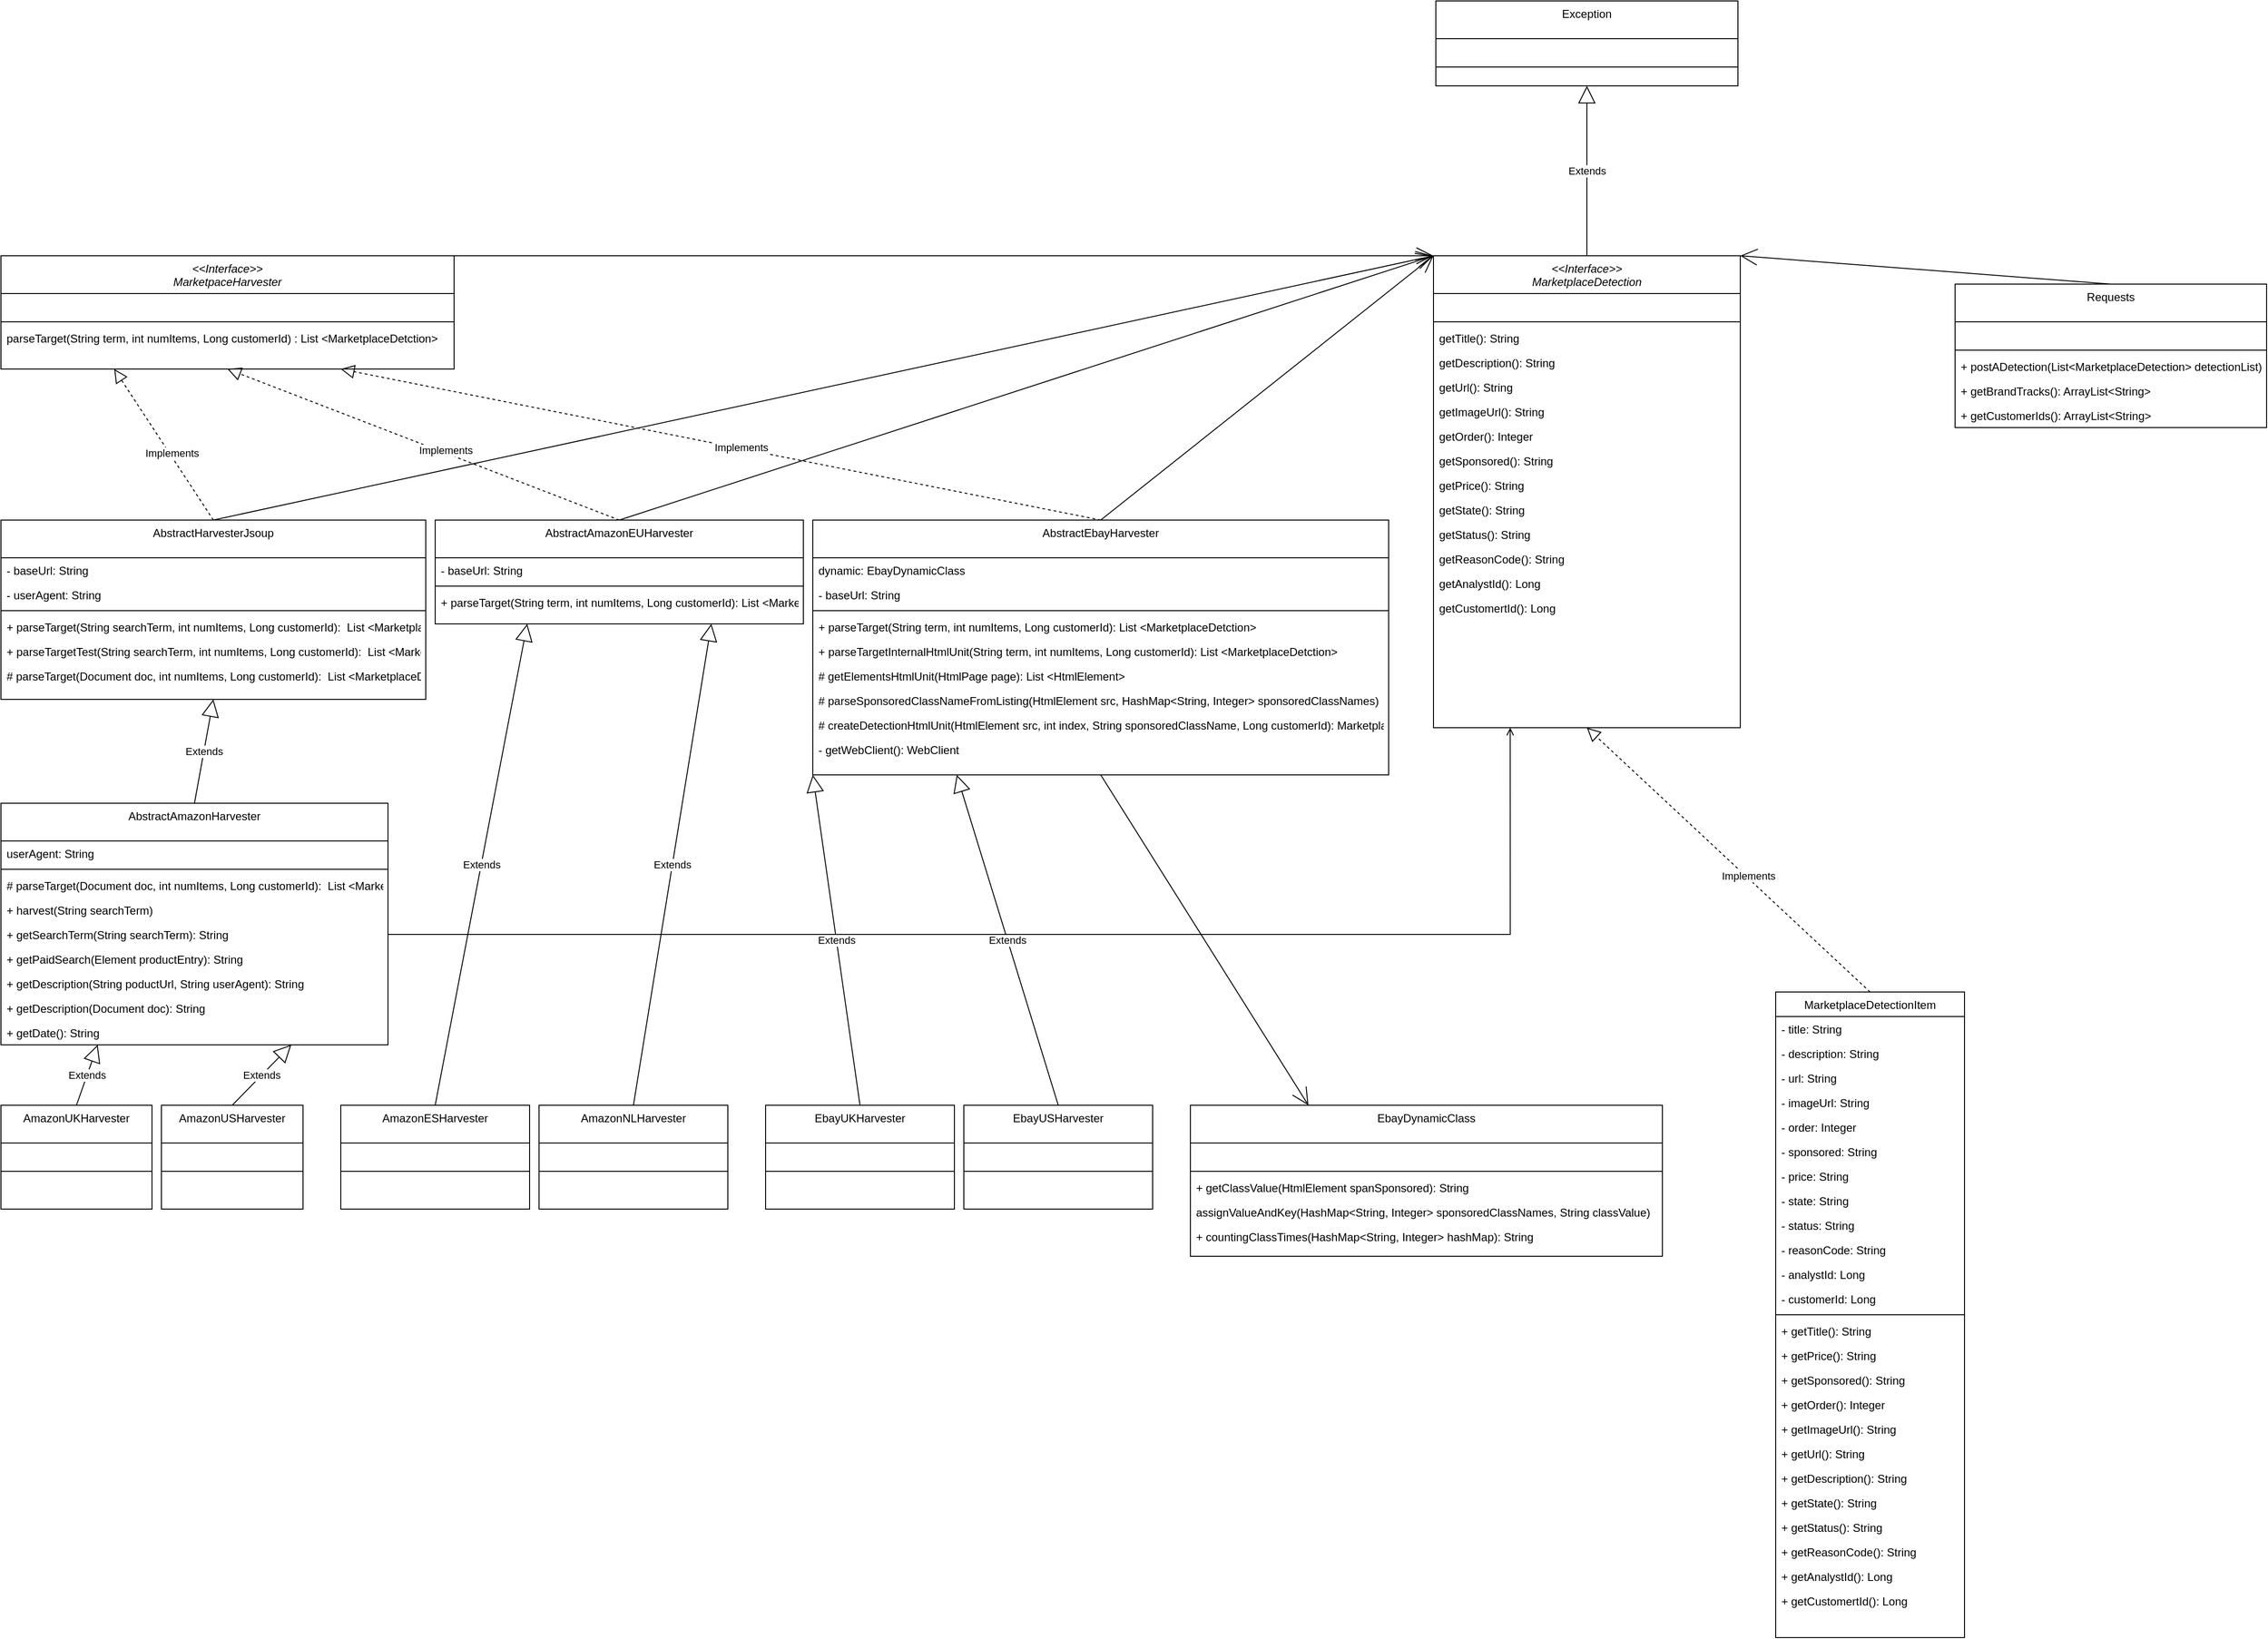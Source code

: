 <mxfile version="20.5.3" type="embed"><diagram id="C5RBs43oDa-KdzZeNtuy" name="Page-1"><mxGraphModel dx="897" dy="1666" grid="1" gridSize="10" guides="1" tooltips="1" connect="1" arrows="1" fold="1" page="1" pageScale="1" pageWidth="827" pageHeight="1169" math="0" shadow="0"><root><mxCell id="WIyWlLk6GJQsqaUBKTNV-0"/><mxCell id="WIyWlLk6GJQsqaUBKTNV-1" parent="WIyWlLk6GJQsqaUBKTNV-0"/><mxCell id="zkfFHV4jXpPFQw0GAbJ--0" value="&lt;&lt;Interface&gt;&gt; &#10;MarketpaceHarvester" style="swimlane;fontStyle=2;align=center;verticalAlign=top;childLayout=stackLayout;horizontal=1;startSize=40;horizontalStack=0;resizeParent=1;resizeLast=0;collapsible=1;marginBottom=0;rounded=0;shadow=0;strokeWidth=1;" parent="WIyWlLk6GJQsqaUBKTNV-1" vertex="1"><mxGeometry x="40" y="40" width="480" height="120" as="geometry"><mxRectangle x="230" y="140" width="160" height="26" as="alternateBounds"/></mxGeometry></mxCell><mxCell id="zkfFHV4jXpPFQw0GAbJ--3" value=" " style="text;align=left;verticalAlign=top;spacingLeft=4;spacingRight=4;overflow=hidden;rotatable=0;points=[[0,0.5],[1,0.5]];portConstraint=eastwest;rounded=0;shadow=0;html=0;" parent="zkfFHV4jXpPFQw0GAbJ--0" vertex="1"><mxGeometry y="40" width="480" height="26" as="geometry"/></mxCell><mxCell id="zkfFHV4jXpPFQw0GAbJ--4" value="" style="line;html=1;strokeWidth=1;align=left;verticalAlign=middle;spacingTop=-1;spacingLeft=3;spacingRight=3;rotatable=0;labelPosition=right;points=[];portConstraint=eastwest;" parent="zkfFHV4jXpPFQw0GAbJ--0" vertex="1"><mxGeometry y="66" width="480" height="8" as="geometry"/></mxCell><mxCell id="zkfFHV4jXpPFQw0GAbJ--5" value="parseTarget(String term, int numItems, Long customerId) : List &lt;MarketplaceDetction&gt;" style="text;align=left;verticalAlign=top;spacingLeft=4;spacingRight=4;overflow=hidden;rotatable=0;points=[[0,0.5],[1,0.5]];portConstraint=eastwest;" parent="zkfFHV4jXpPFQw0GAbJ--0" vertex="1"><mxGeometry y="74" width="480" height="26" as="geometry"/></mxCell><mxCell id="zkfFHV4jXpPFQw0GAbJ--6" value="AbstractAmazonHarvester" style="swimlane;fontStyle=0;align=center;verticalAlign=top;childLayout=stackLayout;horizontal=1;startSize=40;horizontalStack=0;resizeParent=1;resizeLast=0;collapsible=1;marginBottom=0;rounded=0;shadow=0;strokeWidth=1;" parent="WIyWlLk6GJQsqaUBKTNV-1" vertex="1"><mxGeometry x="40" y="620" width="410" height="256" as="geometry"><mxRectangle x="130" y="380" width="160" height="26" as="alternateBounds"/></mxGeometry></mxCell><mxCell id="zkfFHV4jXpPFQw0GAbJ--7" value="userAgent: String" style="text;align=left;verticalAlign=top;spacingLeft=4;spacingRight=4;overflow=hidden;rotatable=0;points=[[0,0.5],[1,0.5]];portConstraint=eastwest;" parent="zkfFHV4jXpPFQw0GAbJ--6" vertex="1"><mxGeometry y="40" width="410" height="26" as="geometry"/></mxCell><mxCell id="zkfFHV4jXpPFQw0GAbJ--9" value="" style="line;html=1;strokeWidth=1;align=left;verticalAlign=middle;spacingTop=-1;spacingLeft=3;spacingRight=3;rotatable=0;labelPosition=right;points=[];portConstraint=eastwest;" parent="zkfFHV4jXpPFQw0GAbJ--6" vertex="1"><mxGeometry y="66" width="410" height="8" as="geometry"/></mxCell><mxCell id="zkfFHV4jXpPFQw0GAbJ--10" value="# parseTarget(Document doc, int numItems, Long customerId):  List &lt;MarketplaceDetction&gt;" style="text;align=left;verticalAlign=top;spacingLeft=4;spacingRight=4;overflow=hidden;rotatable=0;points=[[0,0.5],[1,0.5]];portConstraint=eastwest;fontStyle=0" parent="zkfFHV4jXpPFQw0GAbJ--6" vertex="1"><mxGeometry y="74" width="410" height="26" as="geometry"/></mxCell><mxCell id="zkfFHV4jXpPFQw0GAbJ--11" value="+ harvest(String searchTerm)" style="text;align=left;verticalAlign=top;spacingLeft=4;spacingRight=4;overflow=hidden;rotatable=0;points=[[0,0.5],[1,0.5]];portConstraint=eastwest;" parent="zkfFHV4jXpPFQw0GAbJ--6" vertex="1"><mxGeometry y="100" width="410" height="26" as="geometry"/></mxCell><mxCell id="KQfQFiuWQVvw3QSnPw0U-102" value="+ getSearchTerm(String searchTerm): String" style="text;align=left;verticalAlign=top;spacingLeft=4;spacingRight=4;overflow=hidden;rotatable=0;points=[[0,0.5],[1,0.5]];portConstraint=eastwest;" parent="zkfFHV4jXpPFQw0GAbJ--6" vertex="1"><mxGeometry y="126" width="410" height="26" as="geometry"/></mxCell><mxCell id="KQfQFiuWQVvw3QSnPw0U-101" value="+ getPaidSearch(Element productEntry): String" style="text;align=left;verticalAlign=top;spacingLeft=4;spacingRight=4;overflow=hidden;rotatable=0;points=[[0,0.5],[1,0.5]];portConstraint=eastwest;" parent="zkfFHV4jXpPFQw0GAbJ--6" vertex="1"><mxGeometry y="152" width="410" height="26" as="geometry"/></mxCell><mxCell id="KQfQFiuWQVvw3QSnPw0U-100" value="+ getDescription(String poductUrl, String userAgent): String" style="text;align=left;verticalAlign=top;spacingLeft=4;spacingRight=4;overflow=hidden;rotatable=0;points=[[0,0.5],[1,0.5]];portConstraint=eastwest;" parent="zkfFHV4jXpPFQw0GAbJ--6" vertex="1"><mxGeometry y="178" width="410" height="26" as="geometry"/></mxCell><mxCell id="KQfQFiuWQVvw3QSnPw0U-104" value="+ getDescription(Document doc): String" style="text;align=left;verticalAlign=top;spacingLeft=4;spacingRight=4;overflow=hidden;rotatable=0;points=[[0,0.5],[1,0.5]];portConstraint=eastwest;" parent="zkfFHV4jXpPFQw0GAbJ--6" vertex="1"><mxGeometry y="204" width="410" height="26" as="geometry"/></mxCell><mxCell id="KQfQFiuWQVvw3QSnPw0U-103" value="+ getDate(): String" style="text;align=left;verticalAlign=top;spacingLeft=4;spacingRight=4;overflow=hidden;rotatable=0;points=[[0,0.5],[1,0.5]];portConstraint=eastwest;" parent="zkfFHV4jXpPFQw0GAbJ--6" vertex="1"><mxGeometry y="230" width="410" height="26" as="geometry"/></mxCell><mxCell id="zkfFHV4jXpPFQw0GAbJ--13" value="MarketplaceDetectionItem" style="swimlane;fontStyle=0;align=center;verticalAlign=top;childLayout=stackLayout;horizontal=1;startSize=26;horizontalStack=0;resizeParent=1;resizeLast=0;collapsible=1;marginBottom=0;rounded=0;shadow=0;strokeWidth=1;" parent="WIyWlLk6GJQsqaUBKTNV-1" vertex="1"><mxGeometry x="1920" y="820" width="200" height="684" as="geometry"><mxRectangle x="340" y="380" width="170" height="26" as="alternateBounds"/></mxGeometry></mxCell><mxCell id="zkfFHV4jXpPFQw0GAbJ--14" value="- title: String" style="text;align=left;verticalAlign=top;spacingLeft=4;spacingRight=4;overflow=hidden;rotatable=0;points=[[0,0.5],[1,0.5]];portConstraint=eastwest;" parent="zkfFHV4jXpPFQw0GAbJ--13" vertex="1"><mxGeometry y="26" width="200" height="26" as="geometry"/></mxCell><mxCell id="KQfQFiuWQVvw3QSnPw0U-111" value="- description: String" style="text;align=left;verticalAlign=top;spacingLeft=4;spacingRight=4;overflow=hidden;rotatable=0;points=[[0,0.5],[1,0.5]];portConstraint=eastwest;" parent="zkfFHV4jXpPFQw0GAbJ--13" vertex="1"><mxGeometry y="52" width="200" height="26" as="geometry"/></mxCell><mxCell id="KQfQFiuWQVvw3QSnPw0U-112" value="- url: String" style="text;align=left;verticalAlign=top;spacingLeft=4;spacingRight=4;overflow=hidden;rotatable=0;points=[[0,0.5],[1,0.5]];portConstraint=eastwest;" parent="zkfFHV4jXpPFQw0GAbJ--13" vertex="1"><mxGeometry y="78" width="200" height="26" as="geometry"/></mxCell><mxCell id="KQfQFiuWQVvw3QSnPw0U-110" value="- imageUrl: String" style="text;align=left;verticalAlign=top;spacingLeft=4;spacingRight=4;overflow=hidden;rotatable=0;points=[[0,0.5],[1,0.5]];portConstraint=eastwest;" parent="zkfFHV4jXpPFQw0GAbJ--13" vertex="1"><mxGeometry y="104" width="200" height="26" as="geometry"/></mxCell><mxCell id="KQfQFiuWQVvw3QSnPw0U-113" value="- order: Integer" style="text;align=left;verticalAlign=top;spacingLeft=4;spacingRight=4;overflow=hidden;rotatable=0;points=[[0,0.5],[1,0.5]];portConstraint=eastwest;" parent="zkfFHV4jXpPFQw0GAbJ--13" vertex="1"><mxGeometry y="130" width="200" height="26" as="geometry"/></mxCell><mxCell id="KQfQFiuWQVvw3QSnPw0U-109" value="- sponsored: String" style="text;align=left;verticalAlign=top;spacingLeft=4;spacingRight=4;overflow=hidden;rotatable=0;points=[[0,0.5],[1,0.5]];portConstraint=eastwest;" parent="zkfFHV4jXpPFQw0GAbJ--13" vertex="1"><mxGeometry y="156" width="200" height="26" as="geometry"/></mxCell><mxCell id="KQfQFiuWQVvw3QSnPw0U-114" value="- price: String" style="text;align=left;verticalAlign=top;spacingLeft=4;spacingRight=4;overflow=hidden;rotatable=0;points=[[0,0.5],[1,0.5]];portConstraint=eastwest;" parent="zkfFHV4jXpPFQw0GAbJ--13" vertex="1"><mxGeometry y="182" width="200" height="26" as="geometry"/></mxCell><mxCell id="KQfQFiuWQVvw3QSnPw0U-137" value="- state: String" style="text;align=left;verticalAlign=top;spacingLeft=4;spacingRight=4;overflow=hidden;rotatable=0;points=[[0,0.5],[1,0.5]];portConstraint=eastwest;" parent="zkfFHV4jXpPFQw0GAbJ--13" vertex="1"><mxGeometry y="208" width="200" height="26" as="geometry"/></mxCell><mxCell id="KQfQFiuWQVvw3QSnPw0U-138" value="- status: String" style="text;align=left;verticalAlign=top;spacingLeft=4;spacingRight=4;overflow=hidden;rotatable=0;points=[[0,0.5],[1,0.5]];portConstraint=eastwest;" parent="zkfFHV4jXpPFQw0GAbJ--13" vertex="1"><mxGeometry y="234" width="200" height="26" as="geometry"/></mxCell><mxCell id="KQfQFiuWQVvw3QSnPw0U-139" value="- reasonCode: String" style="text;align=left;verticalAlign=top;spacingLeft=4;spacingRight=4;overflow=hidden;rotatable=0;points=[[0,0.5],[1,0.5]];portConstraint=eastwest;" parent="zkfFHV4jXpPFQw0GAbJ--13" vertex="1"><mxGeometry y="260" width="200" height="26" as="geometry"/></mxCell><mxCell id="KQfQFiuWQVvw3QSnPw0U-140" value="- analystId: Long" style="text;align=left;verticalAlign=top;spacingLeft=4;spacingRight=4;overflow=hidden;rotatable=0;points=[[0,0.5],[1,0.5]];portConstraint=eastwest;" parent="zkfFHV4jXpPFQw0GAbJ--13" vertex="1"><mxGeometry y="286" width="200" height="26" as="geometry"/></mxCell><mxCell id="1F-tgHn_0D5CHnwT6YAT-8" value="- customerId: Long" style="text;align=left;verticalAlign=top;spacingLeft=4;spacingRight=4;overflow=hidden;rotatable=0;points=[[0,0.5],[1,0.5]];portConstraint=eastwest;" parent="zkfFHV4jXpPFQw0GAbJ--13" vertex="1"><mxGeometry y="312" width="200" height="26" as="geometry"/></mxCell><mxCell id="zkfFHV4jXpPFQw0GAbJ--15" value="" style="line;html=1;strokeWidth=1;align=left;verticalAlign=middle;spacingTop=-1;spacingLeft=3;spacingRight=3;rotatable=0;labelPosition=right;points=[];portConstraint=eastwest;" parent="zkfFHV4jXpPFQw0GAbJ--13" vertex="1"><mxGeometry y="338" width="200" height="8" as="geometry"/></mxCell><mxCell id="KQfQFiuWQVvw3QSnPw0U-115" value="+ getTitle(): String" style="text;align=left;verticalAlign=top;spacingLeft=4;spacingRight=4;overflow=hidden;rotatable=0;points=[[0,0.5],[1,0.5]];portConstraint=eastwest;" parent="zkfFHV4jXpPFQw0GAbJ--13" vertex="1"><mxGeometry y="346" width="200" height="26" as="geometry"/></mxCell><mxCell id="KQfQFiuWQVvw3QSnPw0U-121" value="+ getPrice(): String" style="text;align=left;verticalAlign=top;spacingLeft=4;spacingRight=4;overflow=hidden;rotatable=0;points=[[0,0.5],[1,0.5]];portConstraint=eastwest;" parent="zkfFHV4jXpPFQw0GAbJ--13" vertex="1"><mxGeometry y="372" width="200" height="26" as="geometry"/></mxCell><mxCell id="KQfQFiuWQVvw3QSnPw0U-120" value="+ getSponsored(): String" style="text;align=left;verticalAlign=top;spacingLeft=4;spacingRight=4;overflow=hidden;rotatable=0;points=[[0,0.5],[1,0.5]];portConstraint=eastwest;" parent="zkfFHV4jXpPFQw0GAbJ--13" vertex="1"><mxGeometry y="398" width="200" height="26" as="geometry"/></mxCell><mxCell id="KQfQFiuWQVvw3QSnPw0U-119" value="+ getOrder(): Integer" style="text;align=left;verticalAlign=top;spacingLeft=4;spacingRight=4;overflow=hidden;rotatable=0;points=[[0,0.5],[1,0.5]];portConstraint=eastwest;" parent="zkfFHV4jXpPFQw0GAbJ--13" vertex="1"><mxGeometry y="424" width="200" height="26" as="geometry"/></mxCell><mxCell id="KQfQFiuWQVvw3QSnPw0U-118" value="+ getImageUrl(): String" style="text;align=left;verticalAlign=top;spacingLeft=4;spacingRight=4;overflow=hidden;rotatable=0;points=[[0,0.5],[1,0.5]];portConstraint=eastwest;" parent="zkfFHV4jXpPFQw0GAbJ--13" vertex="1"><mxGeometry y="450" width="200" height="26" as="geometry"/></mxCell><mxCell id="KQfQFiuWQVvw3QSnPw0U-117" value="+ getUrl(): String" style="text;align=left;verticalAlign=top;spacingLeft=4;spacingRight=4;overflow=hidden;rotatable=0;points=[[0,0.5],[1,0.5]];portConstraint=eastwest;" parent="zkfFHV4jXpPFQw0GAbJ--13" vertex="1"><mxGeometry y="476" width="200" height="26" as="geometry"/></mxCell><mxCell id="KQfQFiuWQVvw3QSnPw0U-141" value="+ getDescription(): String" style="text;align=left;verticalAlign=top;spacingLeft=4;spacingRight=4;overflow=hidden;rotatable=0;points=[[0,0.5],[1,0.5]];portConstraint=eastwest;" parent="zkfFHV4jXpPFQw0GAbJ--13" vertex="1"><mxGeometry y="502" width="200" height="26" as="geometry"/></mxCell><mxCell id="KQfQFiuWQVvw3QSnPw0U-143" value="+ getState(): String" style="text;align=left;verticalAlign=top;spacingLeft=4;spacingRight=4;overflow=hidden;rotatable=0;points=[[0,0.5],[1,0.5]];portConstraint=eastwest;" parent="zkfFHV4jXpPFQw0GAbJ--13" vertex="1"><mxGeometry y="528" width="200" height="26" as="geometry"/></mxCell><mxCell id="KQfQFiuWQVvw3QSnPw0U-142" value="+ getStatus(): String" style="text;align=left;verticalAlign=top;spacingLeft=4;spacingRight=4;overflow=hidden;rotatable=0;points=[[0,0.5],[1,0.5]];portConstraint=eastwest;" parent="zkfFHV4jXpPFQw0GAbJ--13" vertex="1"><mxGeometry y="554" width="200" height="26" as="geometry"/></mxCell><mxCell id="KQfQFiuWQVvw3QSnPw0U-144" value="+ getReasonCode(): String" style="text;align=left;verticalAlign=top;spacingLeft=4;spacingRight=4;overflow=hidden;rotatable=0;points=[[0,0.5],[1,0.5]];portConstraint=eastwest;" parent="zkfFHV4jXpPFQw0GAbJ--13" vertex="1"><mxGeometry y="580" width="200" height="26" as="geometry"/></mxCell><mxCell id="KQfQFiuWQVvw3QSnPw0U-116" value="+ getAnalystId(): Long" style="text;align=left;verticalAlign=top;spacingLeft=4;spacingRight=4;overflow=hidden;rotatable=0;points=[[0,0.5],[1,0.5]];portConstraint=eastwest;" parent="zkfFHV4jXpPFQw0GAbJ--13" vertex="1"><mxGeometry y="606" width="200" height="26" as="geometry"/></mxCell><mxCell id="1F-tgHn_0D5CHnwT6YAT-10" value="+ getCustomertId(): Long" style="text;align=left;verticalAlign=top;spacingLeft=4;spacingRight=4;overflow=hidden;rotatable=0;points=[[0,0.5],[1,0.5]];portConstraint=eastwest;" parent="zkfFHV4jXpPFQw0GAbJ--13" vertex="1"><mxGeometry y="632" width="200" height="26" as="geometry"/></mxCell><mxCell id="KQfQFiuWQVvw3QSnPw0U-7" value="&lt;&lt;Interface&gt;&gt; &#10;MarketplaceDetection" style="swimlane;fontStyle=2;align=center;verticalAlign=top;childLayout=stackLayout;horizontal=1;startSize=40;horizontalStack=0;resizeParent=1;resizeLast=0;collapsible=1;marginBottom=0;rounded=0;shadow=0;strokeWidth=1;" parent="WIyWlLk6GJQsqaUBKTNV-1" vertex="1"><mxGeometry x="1557.5" y="40" width="325" height="500" as="geometry"><mxRectangle x="230" y="140" width="160" height="26" as="alternateBounds"/></mxGeometry></mxCell><mxCell id="KQfQFiuWQVvw3QSnPw0U-10" value=" " style="text;align=left;verticalAlign=top;spacingLeft=4;spacingRight=4;overflow=hidden;rotatable=0;points=[[0,0.5],[1,0.5]];portConstraint=eastwest;rounded=0;shadow=0;html=0;" parent="KQfQFiuWQVvw3QSnPw0U-7" vertex="1"><mxGeometry y="40" width="325" height="26" as="geometry"/></mxCell><mxCell id="KQfQFiuWQVvw3QSnPw0U-11" value="" style="line;html=1;strokeWidth=1;align=left;verticalAlign=middle;spacingTop=-1;spacingLeft=3;spacingRight=3;rotatable=0;labelPosition=right;points=[];portConstraint=eastwest;" parent="KQfQFiuWQVvw3QSnPw0U-7" vertex="1"><mxGeometry y="66" width="325" height="8" as="geometry"/></mxCell><mxCell id="KQfQFiuWQVvw3QSnPw0U-12" value="getTitle(): String" style="text;align=left;verticalAlign=top;spacingLeft=4;spacingRight=4;overflow=hidden;rotatable=0;points=[[0,0.5],[1,0.5]];portConstraint=eastwest;" parent="KQfQFiuWQVvw3QSnPw0U-7" vertex="1"><mxGeometry y="74" width="325" height="26" as="geometry"/></mxCell><mxCell id="KQfQFiuWQVvw3QSnPw0U-97" value="getDescription(): String" style="text;align=left;verticalAlign=top;spacingLeft=4;spacingRight=4;overflow=hidden;rotatable=0;points=[[0,0.5],[1,0.5]];portConstraint=eastwest;" parent="KQfQFiuWQVvw3QSnPw0U-7" vertex="1"><mxGeometry y="100" width="325" height="26" as="geometry"/></mxCell><mxCell id="KQfQFiuWQVvw3QSnPw0U-96" value="getUrl(): String" style="text;align=left;verticalAlign=top;spacingLeft=4;spacingRight=4;overflow=hidden;rotatable=0;points=[[0,0.5],[1,0.5]];portConstraint=eastwest;" parent="KQfQFiuWQVvw3QSnPw0U-7" vertex="1"><mxGeometry y="126" width="325" height="26" as="geometry"/></mxCell><mxCell id="KQfQFiuWQVvw3QSnPw0U-95" value="getImageUrl(): String" style="text;align=left;verticalAlign=top;spacingLeft=4;spacingRight=4;overflow=hidden;rotatable=0;points=[[0,0.5],[1,0.5]];portConstraint=eastwest;" parent="KQfQFiuWQVvw3QSnPw0U-7" vertex="1"><mxGeometry y="152" width="325" height="26" as="geometry"/></mxCell><mxCell id="KQfQFiuWQVvw3QSnPw0U-94" value="getOrder(): Integer" style="text;align=left;verticalAlign=top;spacingLeft=4;spacingRight=4;overflow=hidden;rotatable=0;points=[[0,0.5],[1,0.5]];portConstraint=eastwest;" parent="KQfQFiuWQVvw3QSnPw0U-7" vertex="1"><mxGeometry y="178" width="325" height="26" as="geometry"/></mxCell><mxCell id="KQfQFiuWQVvw3QSnPw0U-93" value="getSponsored(): String" style="text;align=left;verticalAlign=top;spacingLeft=4;spacingRight=4;overflow=hidden;rotatable=0;points=[[0,0.5],[1,0.5]];portConstraint=eastwest;" parent="KQfQFiuWQVvw3QSnPw0U-7" vertex="1"><mxGeometry y="204" width="325" height="26" as="geometry"/></mxCell><mxCell id="KQfQFiuWQVvw3QSnPw0U-92" value="getPrice(): String" style="text;align=left;verticalAlign=top;spacingLeft=4;spacingRight=4;overflow=hidden;rotatable=0;points=[[0,0.5],[1,0.5]];portConstraint=eastwest;" parent="KQfQFiuWQVvw3QSnPw0U-7" vertex="1"><mxGeometry y="230" width="325" height="26" as="geometry"/></mxCell><mxCell id="KQfQFiuWQVvw3QSnPw0U-131" value="getState(): String" style="text;align=left;verticalAlign=top;spacingLeft=4;spacingRight=4;overflow=hidden;rotatable=0;points=[[0,0.5],[1,0.5]];portConstraint=eastwest;" parent="KQfQFiuWQVvw3QSnPw0U-7" vertex="1"><mxGeometry y="256" width="325" height="26" as="geometry"/></mxCell><mxCell id="KQfQFiuWQVvw3QSnPw0U-133" value="getStatus(): String" style="text;align=left;verticalAlign=top;spacingLeft=4;spacingRight=4;overflow=hidden;rotatable=0;points=[[0,0.5],[1,0.5]];portConstraint=eastwest;" parent="KQfQFiuWQVvw3QSnPw0U-7" vertex="1"><mxGeometry y="282" width="325" height="26" as="geometry"/></mxCell><mxCell id="KQfQFiuWQVvw3QSnPw0U-134" value="getReasonCode(): String" style="text;align=left;verticalAlign=top;spacingLeft=4;spacingRight=4;overflow=hidden;rotatable=0;points=[[0,0.5],[1,0.5]];portConstraint=eastwest;" parent="KQfQFiuWQVvw3QSnPw0U-7" vertex="1"><mxGeometry y="308" width="325" height="26" as="geometry"/></mxCell><mxCell id="KQfQFiuWQVvw3QSnPw0U-135" value="getAnalystId(): Long" style="text;align=left;verticalAlign=top;spacingLeft=4;spacingRight=4;overflow=hidden;rotatable=0;points=[[0,0.5],[1,0.5]];portConstraint=eastwest;" parent="KQfQFiuWQVvw3QSnPw0U-7" vertex="1"><mxGeometry y="334" width="325" height="26" as="geometry"/></mxCell><mxCell id="1F-tgHn_0D5CHnwT6YAT-7" value="getCustomertId(): Long" style="text;align=left;verticalAlign=top;spacingLeft=4;spacingRight=4;overflow=hidden;rotatable=0;points=[[0,0.5],[1,0.5]];portConstraint=eastwest;" parent="KQfQFiuWQVvw3QSnPw0U-7" vertex="1"><mxGeometry y="360" width="325" height="26" as="geometry"/></mxCell><mxCell id="KQfQFiuWQVvw3QSnPw0U-13" value="AbstractHarvesterJsoup" style="swimlane;fontStyle=0;align=center;verticalAlign=top;childLayout=stackLayout;horizontal=1;startSize=40;horizontalStack=0;resizeParent=1;resizeLast=0;collapsible=1;marginBottom=0;rounded=0;shadow=0;strokeWidth=1;" parent="WIyWlLk6GJQsqaUBKTNV-1" vertex="1"><mxGeometry x="40" y="320" width="450" height="190" as="geometry"><mxRectangle x="130" y="380" width="160" height="26" as="alternateBounds"/></mxGeometry></mxCell><mxCell id="KQfQFiuWQVvw3QSnPw0U-14" value="- baseUrl: String" style="text;align=left;verticalAlign=top;spacingLeft=4;spacingRight=4;overflow=hidden;rotatable=0;points=[[0,0.5],[1,0.5]];portConstraint=eastwest;" parent="KQfQFiuWQVvw3QSnPw0U-13" vertex="1"><mxGeometry y="40" width="450" height="26" as="geometry"/></mxCell><mxCell id="KQfQFiuWQVvw3QSnPw0U-15" value="- userAgent: String" style="text;align=left;verticalAlign=top;spacingLeft=4;spacingRight=4;overflow=hidden;rotatable=0;points=[[0,0.5],[1,0.5]];portConstraint=eastwest;rounded=0;shadow=0;html=0;" parent="KQfQFiuWQVvw3QSnPw0U-13" vertex="1"><mxGeometry y="66" width="450" height="26" as="geometry"/></mxCell><mxCell id="KQfQFiuWQVvw3QSnPw0U-16" value="" style="line;html=1;strokeWidth=1;align=left;verticalAlign=middle;spacingTop=-1;spacingLeft=3;spacingRight=3;rotatable=0;labelPosition=right;points=[];portConstraint=eastwest;" parent="KQfQFiuWQVvw3QSnPw0U-13" vertex="1"><mxGeometry y="92" width="450" height="8" as="geometry"/></mxCell><mxCell id="KQfQFiuWQVvw3QSnPw0U-17" value="+ parseTarget(String searchTerm, int numItems, Long customerId):  List &lt;MarketplaceDetction&gt;" style="text;align=left;verticalAlign=top;spacingLeft=4;spacingRight=4;overflow=hidden;rotatable=0;points=[[0,0.5],[1,0.5]];portConstraint=eastwest;fontStyle=0" parent="KQfQFiuWQVvw3QSnPw0U-13" vertex="1"><mxGeometry y="100" width="450" height="26" as="geometry"/></mxCell><mxCell id="KQfQFiuWQVvw3QSnPw0U-18" value="+ parseTargetTest(String searchTerm, int numItems, Long customerId):  List &lt;MarketplaceDetction&gt;" style="text;align=left;verticalAlign=top;spacingLeft=4;spacingRight=4;overflow=hidden;rotatable=0;points=[[0,0.5],[1,0.5]];portConstraint=eastwest;" parent="KQfQFiuWQVvw3QSnPw0U-13" vertex="1"><mxGeometry y="126" width="450" height="26" as="geometry"/></mxCell><mxCell id="KQfQFiuWQVvw3QSnPw0U-99" value="# parseTarget(Document doc, int numItems, Long customerId):  List &lt;MarketplaceDetction&gt;" style="text;align=left;verticalAlign=top;spacingLeft=4;spacingRight=4;overflow=hidden;rotatable=0;points=[[0,0.5],[1,0.5]];portConstraint=eastwest;fontStyle=0" parent="KQfQFiuWQVvw3QSnPw0U-13" vertex="1"><mxGeometry y="152" width="450" height="26" as="geometry"/></mxCell><mxCell id="KQfQFiuWQVvw3QSnPw0U-19" value="AbstractAmazonEUHarvester" style="swimlane;fontStyle=0;align=center;verticalAlign=top;childLayout=stackLayout;horizontal=1;startSize=40;horizontalStack=0;resizeParent=1;resizeLast=0;collapsible=1;marginBottom=0;rounded=0;shadow=0;strokeWidth=1;" parent="WIyWlLk6GJQsqaUBKTNV-1" vertex="1"><mxGeometry x="500" y="320" width="390" height="110" as="geometry"><mxRectangle x="130" y="380" width="160" height="26" as="alternateBounds"/></mxGeometry></mxCell><mxCell id="KQfQFiuWQVvw3QSnPw0U-20" value="- baseUrl: String" style="text;align=left;verticalAlign=top;spacingLeft=4;spacingRight=4;overflow=hidden;rotatable=0;points=[[0,0.5],[1,0.5]];portConstraint=eastwest;" parent="KQfQFiuWQVvw3QSnPw0U-19" vertex="1"><mxGeometry y="40" width="390" height="26" as="geometry"/></mxCell><mxCell id="KQfQFiuWQVvw3QSnPw0U-22" value="" style="line;html=1;strokeWidth=1;align=left;verticalAlign=middle;spacingTop=-1;spacingLeft=3;spacingRight=3;rotatable=0;labelPosition=right;points=[];portConstraint=eastwest;" parent="KQfQFiuWQVvw3QSnPw0U-19" vertex="1"><mxGeometry y="66" width="390" height="8" as="geometry"/></mxCell><mxCell id="KQfQFiuWQVvw3QSnPw0U-23" value="+ parseTarget(String term, int numItems, Long customerId):  List &lt;MarketplaceDetction&gt;" style="text;align=left;verticalAlign=top;spacingLeft=4;spacingRight=4;overflow=hidden;rotatable=0;points=[[0,0.5],[1,0.5]];portConstraint=eastwest;fontStyle=0" parent="KQfQFiuWQVvw3QSnPw0U-19" vertex="1"><mxGeometry y="74" width="390" height="26" as="geometry"/></mxCell><mxCell id="KQfQFiuWQVvw3QSnPw0U-25" value="AbstractEbayHarvester" style="swimlane;fontStyle=0;align=center;verticalAlign=top;childLayout=stackLayout;horizontal=1;startSize=40;horizontalStack=0;resizeParent=1;resizeLast=0;collapsible=1;marginBottom=0;rounded=0;shadow=0;strokeWidth=1;" parent="WIyWlLk6GJQsqaUBKTNV-1" vertex="1"><mxGeometry x="900" y="320" width="610" height="270" as="geometry"><mxRectangle x="130" y="380" width="160" height="26" as="alternateBounds"/></mxGeometry></mxCell><mxCell id="KQfQFiuWQVvw3QSnPw0U-26" value="dynamic: EbayDynamicClass" style="text;align=left;verticalAlign=top;spacingLeft=4;spacingRight=4;overflow=hidden;rotatable=0;points=[[0,0.5],[1,0.5]];portConstraint=eastwest;" parent="KQfQFiuWQVvw3QSnPw0U-25" vertex="1"><mxGeometry y="40" width="610" height="26" as="geometry"/></mxCell><mxCell id="KQfQFiuWQVvw3QSnPw0U-27" value="- baseUrl: String" style="text;align=left;verticalAlign=top;spacingLeft=4;spacingRight=4;overflow=hidden;rotatable=0;points=[[0,0.5],[1,0.5]];portConstraint=eastwest;rounded=0;shadow=0;html=0;" parent="KQfQFiuWQVvw3QSnPw0U-25" vertex="1"><mxGeometry y="66" width="610" height="26" as="geometry"/></mxCell><mxCell id="KQfQFiuWQVvw3QSnPw0U-28" value="" style="line;html=1;strokeWidth=1;align=left;verticalAlign=middle;spacingTop=-1;spacingLeft=3;spacingRight=3;rotatable=0;labelPosition=right;points=[];portConstraint=eastwest;" parent="KQfQFiuWQVvw3QSnPw0U-25" vertex="1"><mxGeometry y="92" width="610" height="8" as="geometry"/></mxCell><mxCell id="KQfQFiuWQVvw3QSnPw0U-29" value="+ parseTarget(String term, int numItems, Long customerId):  List &lt;MarketplaceDetction&gt;" style="text;align=left;verticalAlign=top;spacingLeft=4;spacingRight=4;overflow=hidden;rotatable=0;points=[[0,0.5],[1,0.5]];portConstraint=eastwest;fontStyle=0" parent="KQfQFiuWQVvw3QSnPw0U-25" vertex="1"><mxGeometry y="100" width="610" height="26" as="geometry"/></mxCell><mxCell id="KQfQFiuWQVvw3QSnPw0U-30" value="+ parseTargetInternalHtmlUnit(String term, int numItems, Long customerId):  List &lt;MarketplaceDetction&gt;" style="text;align=left;verticalAlign=top;spacingLeft=4;spacingRight=4;overflow=hidden;rotatable=0;points=[[0,0.5],[1,0.5]];portConstraint=eastwest;" parent="KQfQFiuWQVvw3QSnPw0U-25" vertex="1"><mxGeometry y="126" width="610" height="26" as="geometry"/></mxCell><mxCell id="KQfQFiuWQVvw3QSnPw0U-105" value="# getElementsHtmlUnit(HtmlPage page):  List &lt;HtmlElement&gt;" style="text;align=left;verticalAlign=top;spacingLeft=4;spacingRight=4;overflow=hidden;rotatable=0;points=[[0,0.5],[1,0.5]];portConstraint=eastwest;" parent="KQfQFiuWQVvw3QSnPw0U-25" vertex="1"><mxGeometry y="152" width="610" height="26" as="geometry"/></mxCell><mxCell id="KQfQFiuWQVvw3QSnPw0U-106" value="# parseSponsoredClassNameFromListing(HtmlElement src, HashMap&lt;String, Integer&gt; sponsoredClassNames)" style="text;align=left;verticalAlign=top;spacingLeft=4;spacingRight=4;overflow=hidden;rotatable=0;points=[[0,0.5],[1,0.5]];portConstraint=eastwest;" parent="KQfQFiuWQVvw3QSnPw0U-25" vertex="1"><mxGeometry y="178" width="610" height="26" as="geometry"/></mxCell><mxCell id="KQfQFiuWQVvw3QSnPw0U-107" value="# createDetectionHtmlUnit(HtmlElement src, int index, String sponsoredClassName, Long customerId): MarketplaceDetection" style="text;align=left;verticalAlign=top;spacingLeft=4;spacingRight=4;overflow=hidden;rotatable=0;points=[[0,0.5],[1,0.5]];portConstraint=eastwest;" parent="KQfQFiuWQVvw3QSnPw0U-25" vertex="1"><mxGeometry y="204" width="610" height="26" as="geometry"/></mxCell><mxCell id="KQfQFiuWQVvw3QSnPw0U-108" value="- getWebClient(): WebClient" style="text;align=left;verticalAlign=top;spacingLeft=4;spacingRight=4;overflow=hidden;rotatable=0;points=[[0,0.5],[1,0.5]];portConstraint=eastwest;" parent="KQfQFiuWQVvw3QSnPw0U-25" vertex="1"><mxGeometry y="230" width="610" height="26" as="geometry"/></mxCell><mxCell id="KQfQFiuWQVvw3QSnPw0U-31" value="" style="endArrow=block;dashed=1;endFill=0;endSize=12;html=1;rounded=0;exitX=0.5;exitY=0;exitDx=0;exitDy=0;entryX=0.25;entryY=1;entryDx=0;entryDy=0;" parent="WIyWlLk6GJQsqaUBKTNV-1" source="KQfQFiuWQVvw3QSnPw0U-13" target="zkfFHV4jXpPFQw0GAbJ--0" edge="1"><mxGeometry width="160" relative="1" as="geometry"><mxPoint x="80" y="290" as="sourcePoint"/><mxPoint x="180" y="180" as="targetPoint"/></mxGeometry></mxCell><mxCell id="KQfQFiuWQVvw3QSnPw0U-39" value="Implements" style="edgeLabel;html=1;align=center;verticalAlign=middle;resizable=0;points=[];" parent="KQfQFiuWQVvw3QSnPw0U-31" vertex="1" connectable="0"><mxGeometry x="-0.129" y="-2" relative="1" as="geometry"><mxPoint as="offset"/></mxGeometry></mxCell><mxCell id="KQfQFiuWQVvw3QSnPw0U-36" value="" style="endArrow=block;dashed=1;endFill=0;endSize=12;html=1;rounded=0;exitX=0.5;exitY=0;exitDx=0;exitDy=0;entryX=0.5;entryY=1;entryDx=0;entryDy=0;" parent="WIyWlLk6GJQsqaUBKTNV-1" source="KQfQFiuWQVvw3QSnPw0U-19" target="zkfFHV4jXpPFQw0GAbJ--0" edge="1"><mxGeometry width="160" relative="1" as="geometry"><mxPoint x="150" y="330" as="sourcePoint"/><mxPoint x="122.5" y="192" as="targetPoint"/></mxGeometry></mxCell><mxCell id="KQfQFiuWQVvw3QSnPw0U-40" value="Implements" style="edgeLabel;html=1;align=center;verticalAlign=middle;resizable=0;points=[];" parent="KQfQFiuWQVvw3QSnPw0U-36" vertex="1" connectable="0"><mxGeometry x="-0.106" y="-3" relative="1" as="geometry"><mxPoint as="offset"/></mxGeometry></mxCell><mxCell id="KQfQFiuWQVvw3QSnPw0U-37" value="" style="endArrow=block;dashed=1;endFill=0;endSize=12;html=1;rounded=0;exitX=0.5;exitY=0;exitDx=0;exitDy=0;entryX=0.75;entryY=1;entryDx=0;entryDy=0;" parent="WIyWlLk6GJQsqaUBKTNV-1" source="KQfQFiuWQVvw3QSnPw0U-25" target="zkfFHV4jXpPFQw0GAbJ--0" edge="1"><mxGeometry width="160" relative="1" as="geometry"><mxPoint x="555" y="338" as="sourcePoint"/><mxPoint x="380" y="200" as="targetPoint"/></mxGeometry></mxCell><mxCell id="KQfQFiuWQVvw3QSnPw0U-41" value="Implements" style="edgeLabel;html=1;align=center;verticalAlign=middle;resizable=0;points=[];" parent="KQfQFiuWQVvw3QSnPw0U-37" vertex="1" connectable="0"><mxGeometry x="-0.052" y="-1" relative="1" as="geometry"><mxPoint as="offset"/></mxGeometry></mxCell><mxCell id="KQfQFiuWQVvw3QSnPw0U-38" value="Extends" style="endArrow=block;endSize=16;endFill=0;html=1;rounded=0;exitX=0.5;exitY=0;exitDx=0;exitDy=0;entryX=0.5;entryY=1;entryDx=0;entryDy=0;" parent="WIyWlLk6GJQsqaUBKTNV-1" source="zkfFHV4jXpPFQw0GAbJ--6" target="KQfQFiuWQVvw3QSnPw0U-13" edge="1"><mxGeometry width="160" relative="1" as="geometry"><mxPoint x="75" y="610" as="sourcePoint"/><mxPoint x="235" y="610" as="targetPoint"/></mxGeometry></mxCell><mxCell id="KQfQFiuWQVvw3QSnPw0U-42" value="AmazonUKHarvester" style="swimlane;fontStyle=0;align=center;verticalAlign=top;childLayout=stackLayout;horizontal=1;startSize=40;horizontalStack=0;resizeParent=1;resizeLast=0;collapsible=1;marginBottom=0;rounded=0;shadow=0;strokeWidth=1;" parent="WIyWlLk6GJQsqaUBKTNV-1" vertex="1"><mxGeometry x="40" y="940" width="160" height="110" as="geometry"><mxRectangle x="130" y="380" width="160" height="26" as="alternateBounds"/></mxGeometry></mxCell><mxCell id="KQfQFiuWQVvw3QSnPw0U-43" value=" " style="text;align=left;verticalAlign=top;spacingLeft=4;spacingRight=4;overflow=hidden;rotatable=0;points=[[0,0.5],[1,0.5]];portConstraint=eastwest;" parent="KQfQFiuWQVvw3QSnPw0U-42" vertex="1"><mxGeometry y="40" width="160" height="26" as="geometry"/></mxCell><mxCell id="KQfQFiuWQVvw3QSnPw0U-45" value="" style="line;html=1;strokeWidth=1;align=left;verticalAlign=middle;spacingTop=-1;spacingLeft=3;spacingRight=3;rotatable=0;labelPosition=right;points=[];portConstraint=eastwest;" parent="KQfQFiuWQVvw3QSnPw0U-42" vertex="1"><mxGeometry y="66" width="160" height="8" as="geometry"/></mxCell><mxCell id="KQfQFiuWQVvw3QSnPw0U-48" value="AmazonUSHarvester" style="swimlane;fontStyle=0;align=center;verticalAlign=top;childLayout=stackLayout;horizontal=1;startSize=40;horizontalStack=0;resizeParent=1;resizeLast=0;collapsible=1;marginBottom=0;rounded=0;shadow=0;strokeWidth=1;" parent="WIyWlLk6GJQsqaUBKTNV-1" vertex="1"><mxGeometry x="210" y="940" width="150" height="110" as="geometry"><mxRectangle x="130" y="380" width="160" height="26" as="alternateBounds"/></mxGeometry></mxCell><mxCell id="KQfQFiuWQVvw3QSnPw0U-49" value=" " style="text;align=left;verticalAlign=top;spacingLeft=4;spacingRight=4;overflow=hidden;rotatable=0;points=[[0,0.5],[1,0.5]];portConstraint=eastwest;" parent="KQfQFiuWQVvw3QSnPw0U-48" vertex="1"><mxGeometry y="40" width="150" height="26" as="geometry"/></mxCell><mxCell id="KQfQFiuWQVvw3QSnPw0U-51" value="" style="line;html=1;strokeWidth=1;align=left;verticalAlign=middle;spacingTop=-1;spacingLeft=3;spacingRight=3;rotatable=0;labelPosition=right;points=[];portConstraint=eastwest;" parent="KQfQFiuWQVvw3QSnPw0U-48" vertex="1"><mxGeometry y="66" width="150" height="8" as="geometry"/></mxCell><mxCell id="KQfQFiuWQVvw3QSnPw0U-54" value="Extends" style="endArrow=block;endSize=16;endFill=0;html=1;rounded=0;exitX=0.5;exitY=0;exitDx=0;exitDy=0;entryX=0.25;entryY=1;entryDx=0;entryDy=0;" parent="WIyWlLk6GJQsqaUBKTNV-1" source="KQfQFiuWQVvw3QSnPw0U-42" target="zkfFHV4jXpPFQw0GAbJ--6" edge="1"><mxGeometry width="160" relative="1" as="geometry"><mxPoint x="120" y="1040" as="sourcePoint"/><mxPoint x="120" y="900" as="targetPoint"/></mxGeometry></mxCell><mxCell id="KQfQFiuWQVvw3QSnPw0U-55" value="Extends" style="endArrow=block;endSize=16;endFill=0;html=1;rounded=0;exitX=0.5;exitY=0;exitDx=0;exitDy=0;entryX=0.75;entryY=1;entryDx=0;entryDy=0;" parent="WIyWlLk6GJQsqaUBKTNV-1" source="KQfQFiuWQVvw3QSnPw0U-48" target="zkfFHV4jXpPFQw0GAbJ--6" edge="1"><mxGeometry width="160" relative="1" as="geometry"><mxPoint x="340" y="990" as="sourcePoint"/><mxPoint x="340" y="850" as="targetPoint"/></mxGeometry></mxCell><mxCell id="KQfQFiuWQVvw3QSnPw0U-56" value="AmazonESHarvester" style="swimlane;fontStyle=0;align=center;verticalAlign=top;childLayout=stackLayout;horizontal=1;startSize=40;horizontalStack=0;resizeParent=1;resizeLast=0;collapsible=1;marginBottom=0;rounded=0;shadow=0;strokeWidth=1;" parent="WIyWlLk6GJQsqaUBKTNV-1" vertex="1"><mxGeometry x="400" y="940" width="200" height="110" as="geometry"><mxRectangle x="130" y="380" width="160" height="26" as="alternateBounds"/></mxGeometry></mxCell><mxCell id="KQfQFiuWQVvw3QSnPw0U-57" value=" " style="text;align=left;verticalAlign=top;spacingLeft=4;spacingRight=4;overflow=hidden;rotatable=0;points=[[0,0.5],[1,0.5]];portConstraint=eastwest;" parent="KQfQFiuWQVvw3QSnPw0U-56" vertex="1"><mxGeometry y="40" width="200" height="26" as="geometry"/></mxCell><mxCell id="KQfQFiuWQVvw3QSnPw0U-59" value="" style="line;html=1;strokeWidth=1;align=left;verticalAlign=middle;spacingTop=-1;spacingLeft=3;spacingRight=3;rotatable=0;labelPosition=right;points=[];portConstraint=eastwest;" parent="KQfQFiuWQVvw3QSnPw0U-56" vertex="1"><mxGeometry y="66" width="200" height="8" as="geometry"/></mxCell><mxCell id="KQfQFiuWQVvw3QSnPw0U-62" value="AmazonNLHarvester" style="swimlane;fontStyle=0;align=center;verticalAlign=top;childLayout=stackLayout;horizontal=1;startSize=40;horizontalStack=0;resizeParent=1;resizeLast=0;collapsible=1;marginBottom=0;rounded=0;shadow=0;strokeWidth=1;" parent="WIyWlLk6GJQsqaUBKTNV-1" vertex="1"><mxGeometry x="610" y="940" width="200" height="110" as="geometry"><mxRectangle x="130" y="380" width="160" height="26" as="alternateBounds"/></mxGeometry></mxCell><mxCell id="KQfQFiuWQVvw3QSnPw0U-63" value=" " style="text;align=left;verticalAlign=top;spacingLeft=4;spacingRight=4;overflow=hidden;rotatable=0;points=[[0,0.5],[1,0.5]];portConstraint=eastwest;" parent="KQfQFiuWQVvw3QSnPw0U-62" vertex="1"><mxGeometry y="40" width="200" height="26" as="geometry"/></mxCell><mxCell id="KQfQFiuWQVvw3QSnPw0U-65" value="" style="line;html=1;strokeWidth=1;align=left;verticalAlign=middle;spacingTop=-1;spacingLeft=3;spacingRight=3;rotatable=0;labelPosition=right;points=[];portConstraint=eastwest;" parent="KQfQFiuWQVvw3QSnPw0U-62" vertex="1"><mxGeometry y="66" width="200" height="8" as="geometry"/></mxCell><mxCell id="KQfQFiuWQVvw3QSnPw0U-68" value="Extends" style="endArrow=block;endSize=16;endFill=0;html=1;rounded=0;exitX=0.5;exitY=0;exitDx=0;exitDy=0;entryX=0.25;entryY=1;entryDx=0;entryDy=0;" parent="WIyWlLk6GJQsqaUBKTNV-1" source="KQfQFiuWQVvw3QSnPw0U-56" target="KQfQFiuWQVvw3QSnPw0U-19" edge="1"><mxGeometry width="160" relative="1" as="geometry"><mxPoint x="400" y="670" as="sourcePoint"/><mxPoint x="400" y="530" as="targetPoint"/></mxGeometry></mxCell><mxCell id="KQfQFiuWQVvw3QSnPw0U-69" value="Extends" style="endArrow=block;endSize=16;endFill=0;html=1;rounded=0;exitX=0.5;exitY=0;exitDx=0;exitDy=0;entryX=0.75;entryY=1;entryDx=0;entryDy=0;" parent="WIyWlLk6GJQsqaUBKTNV-1" source="KQfQFiuWQVvw3QSnPw0U-62" target="KQfQFiuWQVvw3QSnPw0U-19" edge="1"><mxGeometry width="160" relative="1" as="geometry"><mxPoint x="660" y="720" as="sourcePoint"/><mxPoint x="660" y="580" as="targetPoint"/></mxGeometry></mxCell><mxCell id="KQfQFiuWQVvw3QSnPw0U-70" value="EbayUKHarvester" style="swimlane;fontStyle=0;align=center;verticalAlign=top;childLayout=stackLayout;horizontal=1;startSize=40;horizontalStack=0;resizeParent=1;resizeLast=0;collapsible=1;marginBottom=0;rounded=0;shadow=0;strokeWidth=1;" parent="WIyWlLk6GJQsqaUBKTNV-1" vertex="1"><mxGeometry x="850" y="940" width="200" height="110" as="geometry"><mxRectangle x="130" y="380" width="160" height="26" as="alternateBounds"/></mxGeometry></mxCell><mxCell id="KQfQFiuWQVvw3QSnPw0U-72" value=" " style="text;align=left;verticalAlign=top;spacingLeft=4;spacingRight=4;overflow=hidden;rotatable=0;points=[[0,0.5],[1,0.5]];portConstraint=eastwest;rounded=0;shadow=0;html=0;" parent="KQfQFiuWQVvw3QSnPw0U-70" vertex="1"><mxGeometry y="40" width="200" height="26" as="geometry"/></mxCell><mxCell id="KQfQFiuWQVvw3QSnPw0U-73" value="" style="line;html=1;strokeWidth=1;align=left;verticalAlign=middle;spacingTop=-1;spacingLeft=3;spacingRight=3;rotatable=0;labelPosition=right;points=[];portConstraint=eastwest;" parent="KQfQFiuWQVvw3QSnPw0U-70" vertex="1"><mxGeometry y="66" width="200" height="8" as="geometry"/></mxCell><mxCell id="KQfQFiuWQVvw3QSnPw0U-76" value="EbayUSHarvester" style="swimlane;fontStyle=0;align=center;verticalAlign=top;childLayout=stackLayout;horizontal=1;startSize=40;horizontalStack=0;resizeParent=1;resizeLast=0;collapsible=1;marginBottom=0;rounded=0;shadow=0;strokeWidth=1;" parent="WIyWlLk6GJQsqaUBKTNV-1" vertex="1"><mxGeometry x="1060" y="940" width="200" height="110" as="geometry"><mxRectangle x="130" y="380" width="160" height="26" as="alternateBounds"/></mxGeometry></mxCell><mxCell id="KQfQFiuWQVvw3QSnPw0U-77" value=" " style="text;align=left;verticalAlign=top;spacingLeft=4;spacingRight=4;overflow=hidden;rotatable=0;points=[[0,0.5],[1,0.5]];portConstraint=eastwest;" parent="KQfQFiuWQVvw3QSnPw0U-76" vertex="1"><mxGeometry y="40" width="200" height="26" as="geometry"/></mxCell><mxCell id="KQfQFiuWQVvw3QSnPw0U-79" value="" style="line;html=1;strokeWidth=1;align=left;verticalAlign=middle;spacingTop=-1;spacingLeft=3;spacingRight=3;rotatable=0;labelPosition=right;points=[];portConstraint=eastwest;" parent="KQfQFiuWQVvw3QSnPw0U-76" vertex="1"><mxGeometry y="66" width="200" height="8" as="geometry"/></mxCell><mxCell id="KQfQFiuWQVvw3QSnPw0U-82" value="Extends" style="endArrow=block;endSize=16;endFill=0;html=1;rounded=0;exitX=0.5;exitY=0;exitDx=0;exitDy=0;entryX=0;entryY=1;entryDx=0;entryDy=0;" parent="WIyWlLk6GJQsqaUBKTNV-1" source="KQfQFiuWQVvw3QSnPw0U-70" target="KQfQFiuWQVvw3QSnPw0U-25" edge="1"><mxGeometry width="160" relative="1" as="geometry"><mxPoint x="1105" y="1020" as="sourcePoint"/><mxPoint x="870" y="530" as="targetPoint"/></mxGeometry></mxCell><mxCell id="KQfQFiuWQVvw3QSnPw0U-83" value="Extends" style="endArrow=block;endSize=16;endFill=0;html=1;rounded=0;exitX=0.5;exitY=0;exitDx=0;exitDy=0;entryX=0.25;entryY=1;entryDx=0;entryDy=0;" parent="WIyWlLk6GJQsqaUBKTNV-1" source="KQfQFiuWQVvw3QSnPw0U-76" target="KQfQFiuWQVvw3QSnPw0U-25" edge="1"><mxGeometry width="160" relative="1" as="geometry"><mxPoint x="1295" y="1020" as="sourcePoint"/><mxPoint x="1060" y="530" as="targetPoint"/></mxGeometry></mxCell><mxCell id="KQfQFiuWQVvw3QSnPw0U-84" value="" style="endArrow=block;dashed=1;endFill=0;endSize=12;html=1;rounded=0;exitX=0.5;exitY=0;exitDx=0;exitDy=0;entryX=0.5;entryY=1;entryDx=0;entryDy=0;" parent="WIyWlLk6GJQsqaUBKTNV-1" source="zkfFHV4jXpPFQw0GAbJ--13" target="KQfQFiuWQVvw3QSnPw0U-7" edge="1"><mxGeometry width="160" relative="1" as="geometry"><mxPoint x="820" y="218" as="sourcePoint"/><mxPoint x="1122.5" y="100" as="targetPoint"/></mxGeometry></mxCell><mxCell id="KQfQFiuWQVvw3QSnPw0U-85" value="Implements" style="edgeLabel;html=1;align=center;verticalAlign=middle;resizable=0;points=[];" parent="KQfQFiuWQVvw3QSnPw0U-84" vertex="1" connectable="0"><mxGeometry x="-0.129" y="-2" relative="1" as="geometry"><mxPoint as="offset"/></mxGeometry></mxCell><mxCell id="KQfQFiuWQVvw3QSnPw0U-86" value="EbayDynamicClass" style="swimlane;fontStyle=0;align=center;verticalAlign=top;childLayout=stackLayout;horizontal=1;startSize=40;horizontalStack=0;resizeParent=1;resizeLast=0;collapsible=1;marginBottom=0;rounded=0;shadow=0;strokeWidth=1;" parent="WIyWlLk6GJQsqaUBKTNV-1" vertex="1"><mxGeometry x="1300" y="940" width="500" height="160" as="geometry"><mxRectangle x="130" y="380" width="160" height="26" as="alternateBounds"/></mxGeometry></mxCell><mxCell id="KQfQFiuWQVvw3QSnPw0U-87" value=" " style="text;align=left;verticalAlign=top;spacingLeft=4;spacingRight=4;overflow=hidden;rotatable=0;points=[[0,0.5],[1,0.5]];portConstraint=eastwest;" parent="KQfQFiuWQVvw3QSnPw0U-86" vertex="1"><mxGeometry y="40" width="500" height="26" as="geometry"/></mxCell><mxCell id="KQfQFiuWQVvw3QSnPw0U-89" value="" style="line;html=1;strokeWidth=1;align=left;verticalAlign=middle;spacingTop=-1;spacingLeft=3;spacingRight=3;rotatable=0;labelPosition=right;points=[];portConstraint=eastwest;" parent="KQfQFiuWQVvw3QSnPw0U-86" vertex="1"><mxGeometry y="66" width="500" height="8" as="geometry"/></mxCell><mxCell id="KQfQFiuWQVvw3QSnPw0U-90" value="+ getClassValue(HtmlElement spanSponsored): String" style="text;align=left;verticalAlign=top;spacingLeft=4;spacingRight=4;overflow=hidden;rotatable=0;points=[[0,0.5],[1,0.5]];portConstraint=eastwest;fontStyle=0" parent="KQfQFiuWQVvw3QSnPw0U-86" vertex="1"><mxGeometry y="74" width="500" height="26" as="geometry"/></mxCell><mxCell id="KQfQFiuWQVvw3QSnPw0U-91" value="assignValueAndKey(HashMap&lt;String, Integer&gt; sponsoredClassNames, String classValue)" style="text;align=left;verticalAlign=top;spacingLeft=4;spacingRight=4;overflow=hidden;rotatable=0;points=[[0,0.5],[1,0.5]];portConstraint=eastwest;" parent="KQfQFiuWQVvw3QSnPw0U-86" vertex="1"><mxGeometry y="100" width="500" height="26" as="geometry"/></mxCell><mxCell id="KQfQFiuWQVvw3QSnPw0U-125" value="+ countingClassTimes(HashMap&lt;String, Integer&gt; hashMap): String" style="text;align=left;verticalAlign=top;spacingLeft=4;spacingRight=4;overflow=hidden;rotatable=0;points=[[0,0.5],[1,0.5]];portConstraint=eastwest;fontStyle=0" parent="KQfQFiuWQVvw3QSnPw0U-86" vertex="1"><mxGeometry y="126" width="500" height="26" as="geometry"/></mxCell><mxCell id="KQfQFiuWQVvw3QSnPw0U-124" value="" style="endArrow=open;endSize=16;endFill=0;html=1;rounded=0;exitX=0.5;exitY=1;exitDx=0;exitDy=0;entryX=0.25;entryY=0;entryDx=0;entryDy=0;" parent="WIyWlLk6GJQsqaUBKTNV-1" source="KQfQFiuWQVvw3QSnPw0U-25" target="KQfQFiuWQVvw3QSnPw0U-86" edge="1"><mxGeometry width="160" relative="1" as="geometry"><mxPoint x="1460" y="860" as="sourcePoint"/><mxPoint x="1569" y="510" as="targetPoint"/></mxGeometry></mxCell><mxCell id="KQfQFiuWQVvw3QSnPw0U-126" value="" style="endArrow=open;endSize=16;endFill=0;html=1;rounded=0;exitX=0.5;exitY=0;exitDx=0;exitDy=0;entryX=0;entryY=0;entryDx=0;entryDy=0;" parent="WIyWlLk6GJQsqaUBKTNV-1" source="KQfQFiuWQVvw3QSnPw0U-13" target="KQfQFiuWQVvw3QSnPw0U-7" edge="1"><mxGeometry width="160" relative="1" as="geometry"><mxPoint x="550" y="-70" as="sourcePoint"/><mxPoint x="1470" y="20" as="targetPoint"/></mxGeometry></mxCell><mxCell id="KQfQFiuWQVvw3QSnPw0U-127" value="" style="endArrow=open;endSize=16;endFill=0;html=1;rounded=0;exitX=0.5;exitY=0;exitDx=0;exitDy=0;entryX=0;entryY=0;entryDx=0;entryDy=0;" parent="WIyWlLk6GJQsqaUBKTNV-1" source="KQfQFiuWQVvw3QSnPw0U-19" target="KQfQFiuWQVvw3QSnPw0U-7" edge="1"><mxGeometry width="160" relative="1" as="geometry"><mxPoint x="916" y="-30" as="sourcePoint"/><mxPoint x="1450" y="50" as="targetPoint"/></mxGeometry></mxCell><mxCell id="KQfQFiuWQVvw3QSnPw0U-128" value="" style="endArrow=open;endSize=16;endFill=0;html=1;rounded=0;exitX=0.5;exitY=0;exitDx=0;exitDy=0;entryX=0;entryY=0;entryDx=0;entryDy=0;" parent="WIyWlLk6GJQsqaUBKTNV-1" source="KQfQFiuWQVvw3QSnPw0U-25" target="KQfQFiuWQVvw3QSnPw0U-7" edge="1"><mxGeometry width="160" relative="1" as="geometry"><mxPoint x="1037.5" y="-20" as="sourcePoint"/><mxPoint x="1362.5" y="270" as="targetPoint"/></mxGeometry></mxCell><mxCell id="KQfQFiuWQVvw3QSnPw0U-130" value="" style="edgeStyle=segmentEdgeStyle;endArrow=open;html=1;rounded=0;exitX=1;exitY=0.5;exitDx=0;exitDy=0;entryX=0.25;entryY=1;entryDx=0;entryDy=0;endFill=0;" parent="WIyWlLk6GJQsqaUBKTNV-1" source="KQfQFiuWQVvw3QSnPw0U-102" target="KQfQFiuWQVvw3QSnPw0U-7" edge="1"><mxGeometry width="50" height="50" relative="1" as="geometry"><mxPoint x="890" y="790" as="sourcePoint"/><mxPoint x="1590" y="710" as="targetPoint"/></mxGeometry></mxCell><mxCell id="KQfQFiuWQVvw3QSnPw0U-146" value="" style="endArrow=open;endSize=16;endFill=0;html=1;rounded=0;exitX=1;exitY=0;exitDx=0;exitDy=0;entryX=0;entryY=0;entryDx=0;entryDy=0;" parent="WIyWlLk6GJQsqaUBKTNV-1" source="zkfFHV4jXpPFQw0GAbJ--0" target="KQfQFiuWQVvw3QSnPw0U-7" edge="1"><mxGeometry width="160" relative="1" as="geometry"><mxPoint x="260" y="232" as="sourcePoint"/><mxPoint x="1520" y="-40" as="targetPoint"/></mxGeometry></mxCell><mxCell id="KQfQFiuWQVvw3QSnPw0U-147" value="Requests" style="swimlane;fontStyle=0;align=center;verticalAlign=top;childLayout=stackLayout;horizontal=1;startSize=40;horizontalStack=0;resizeParent=1;resizeLast=0;collapsible=1;marginBottom=0;rounded=0;shadow=0;strokeWidth=1;" parent="WIyWlLk6GJQsqaUBKTNV-1" vertex="1"><mxGeometry x="2110" y="70" width="330" height="152" as="geometry"><mxRectangle x="130" y="380" width="160" height="26" as="alternateBounds"/></mxGeometry></mxCell><mxCell id="KQfQFiuWQVvw3QSnPw0U-148" value=" " style="text;align=left;verticalAlign=top;spacingLeft=4;spacingRight=4;overflow=hidden;rotatable=0;points=[[0,0.5],[1,0.5]];portConstraint=eastwest;" parent="KQfQFiuWQVvw3QSnPw0U-147" vertex="1"><mxGeometry y="40" width="330" height="26" as="geometry"/></mxCell><mxCell id="KQfQFiuWQVvw3QSnPw0U-149" value="" style="line;html=1;strokeWidth=1;align=left;verticalAlign=middle;spacingTop=-1;spacingLeft=3;spacingRight=3;rotatable=0;labelPosition=right;points=[];portConstraint=eastwest;" parent="KQfQFiuWQVvw3QSnPw0U-147" vertex="1"><mxGeometry y="66" width="330" height="8" as="geometry"/></mxCell><mxCell id="KQfQFiuWQVvw3QSnPw0U-150" value="+ postADetection(List&lt;MarketplaceDetection&gt; detectionList)" style="text;align=left;verticalAlign=top;spacingLeft=4;spacingRight=4;overflow=hidden;rotatable=0;points=[[0,0.5],[1,0.5]];portConstraint=eastwest;fontStyle=0" parent="KQfQFiuWQVvw3QSnPw0U-147" vertex="1"><mxGeometry y="74" width="330" height="26" as="geometry"/></mxCell><mxCell id="KQfQFiuWQVvw3QSnPw0U-151" value="+ getBrandTracks(): ArrayList&lt;String&gt;" style="text;align=left;verticalAlign=top;spacingLeft=4;spacingRight=4;overflow=hidden;rotatable=0;points=[[0,0.5],[1,0.5]];portConstraint=eastwest;" parent="KQfQFiuWQVvw3QSnPw0U-147" vertex="1"><mxGeometry y="100" width="330" height="26" as="geometry"/></mxCell><mxCell id="1F-tgHn_0D5CHnwT6YAT-11" value="+ getCustomerIds(): ArrayList&lt;String&gt;" style="text;align=left;verticalAlign=top;spacingLeft=4;spacingRight=4;overflow=hidden;rotatable=0;points=[[0,0.5],[1,0.5]];portConstraint=eastwest;" parent="KQfQFiuWQVvw3QSnPw0U-147" vertex="1"><mxGeometry y="126" width="330" height="26" as="geometry"/></mxCell><mxCell id="KQfQFiuWQVvw3QSnPw0U-159" value="" style="endArrow=open;endSize=16;endFill=0;html=1;rounded=0;exitX=0.5;exitY=0;exitDx=0;exitDy=0;entryX=1;entryY=0;entryDx=0;entryDy=0;" parent="WIyWlLk6GJQsqaUBKTNV-1" source="KQfQFiuWQVvw3QSnPw0U-147" target="KQfQFiuWQVvw3QSnPw0U-7" edge="1"><mxGeometry width="160" relative="1" as="geometry"><mxPoint x="1780" y="170" as="sourcePoint"/><mxPoint x="2135" y="-110" as="targetPoint"/></mxGeometry></mxCell><mxCell id="1F-tgHn_0D5CHnwT6YAT-0" value="Exception" style="swimlane;fontStyle=0;align=center;verticalAlign=top;childLayout=stackLayout;horizontal=1;startSize=40;horizontalStack=0;resizeParent=1;resizeLast=0;collapsible=1;marginBottom=0;rounded=0;shadow=0;strokeWidth=1;" parent="WIyWlLk6GJQsqaUBKTNV-1" vertex="1"><mxGeometry x="1560" y="-230" width="320" height="90" as="geometry"><mxRectangle x="130" y="380" width="160" height="26" as="alternateBounds"/></mxGeometry></mxCell><mxCell id="1F-tgHn_0D5CHnwT6YAT-1" value=" " style="text;align=left;verticalAlign=top;spacingLeft=4;spacingRight=4;overflow=hidden;rotatable=0;points=[[0,0.5],[1,0.5]];portConstraint=eastwest;" parent="1F-tgHn_0D5CHnwT6YAT-0" vertex="1"><mxGeometry y="40" width="320" height="26" as="geometry"/></mxCell><mxCell id="1F-tgHn_0D5CHnwT6YAT-2" value="" style="line;html=1;strokeWidth=1;align=left;verticalAlign=middle;spacingTop=-1;spacingLeft=3;spacingRight=3;rotatable=0;labelPosition=right;points=[];portConstraint=eastwest;" parent="1F-tgHn_0D5CHnwT6YAT-0" vertex="1"><mxGeometry y="66" width="320" height="8" as="geometry"/></mxCell><mxCell id="1F-tgHn_0D5CHnwT6YAT-6" value="Extends" style="endArrow=block;endSize=16;endFill=0;html=1;rounded=0;exitX=0.5;exitY=0;exitDx=0;exitDy=0;entryX=0.5;entryY=1;entryDx=0;entryDy=0;" parent="WIyWlLk6GJQsqaUBKTNV-1" source="KQfQFiuWQVvw3QSnPw0U-7" target="1F-tgHn_0D5CHnwT6YAT-0" edge="1"><mxGeometry width="160" relative="1" as="geometry"><mxPoint x="1370" y="230" as="sourcePoint"/><mxPoint x="1467.5" y="-280" as="targetPoint"/></mxGeometry></mxCell></root></mxGraphModel></diagram></mxfile>
